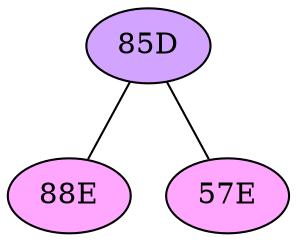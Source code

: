 // The Round Table
graph {
	"85D" [fillcolor="#D3A4FF" style=radial]
	"88E" [fillcolor="#FFA6FF" style=radial]
	"85D" -- "88E" [penwidth=1]
	"85D" [fillcolor="#D3A4FF" style=radial]
	"57E" [fillcolor="#FFA6FF" style=radial]
	"85D" -- "57E" [penwidth=1]
}
